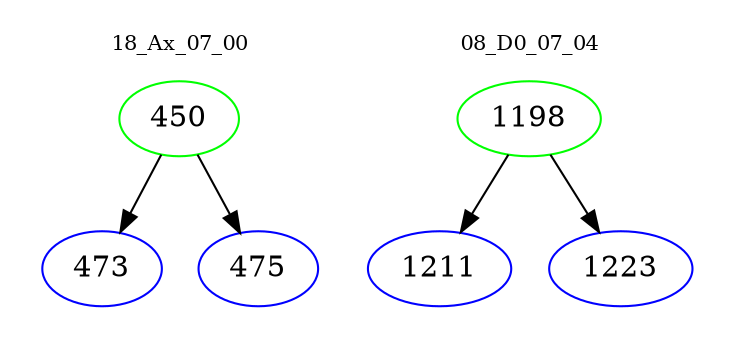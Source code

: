 digraph{
subgraph cluster_0 {
color = white
label = "18_Ax_07_00";
fontsize=10;
T0_450 [label="450", color="green"]
T0_450 -> T0_473 [color="black"]
T0_473 [label="473", color="blue"]
T0_450 -> T0_475 [color="black"]
T0_475 [label="475", color="blue"]
}
subgraph cluster_1 {
color = white
label = "08_D0_07_04";
fontsize=10;
T1_1198 [label="1198", color="green"]
T1_1198 -> T1_1211 [color="black"]
T1_1211 [label="1211", color="blue"]
T1_1198 -> T1_1223 [color="black"]
T1_1223 [label="1223", color="blue"]
}
}
